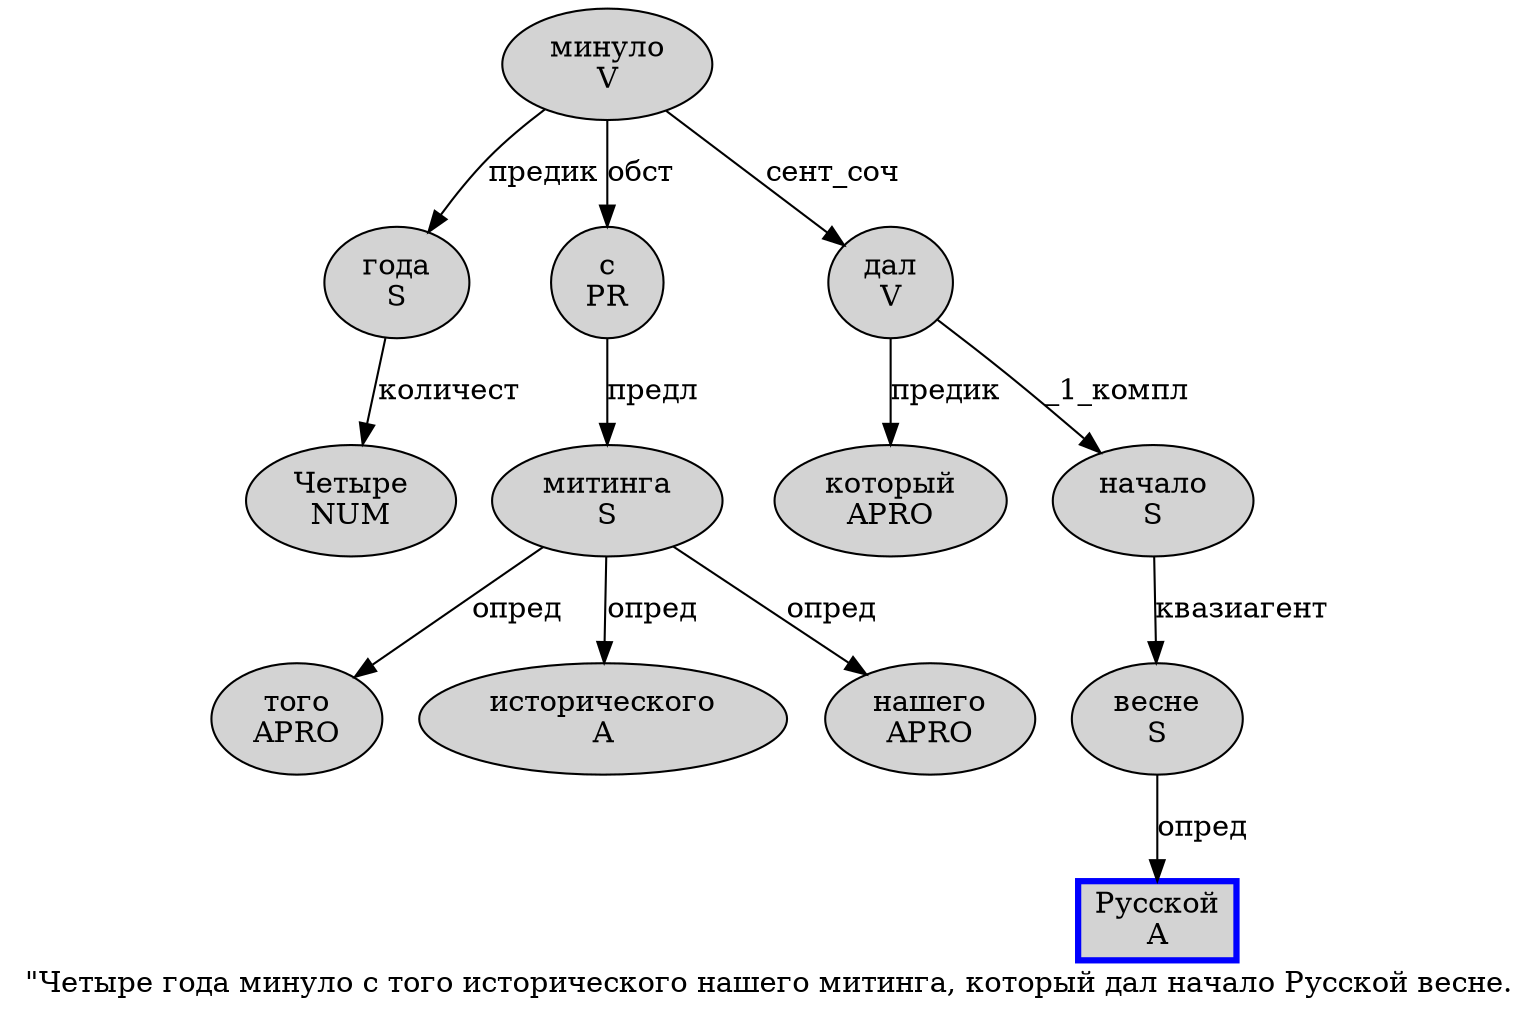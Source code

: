 digraph SENTENCE_353 {
	graph [label="\"Четыре года минуло с того исторического нашего митинга, который дал начало Русской весне."]
	node [style=filled]
		1 [label="Четыре
NUM" color="" fillcolor=lightgray penwidth=1 shape=ellipse]
		2 [label="года
S" color="" fillcolor=lightgray penwidth=1 shape=ellipse]
		3 [label="минуло
V" color="" fillcolor=lightgray penwidth=1 shape=ellipse]
		4 [label="с
PR" color="" fillcolor=lightgray penwidth=1 shape=ellipse]
		5 [label="того
APRO" color="" fillcolor=lightgray penwidth=1 shape=ellipse]
		6 [label="исторического
A" color="" fillcolor=lightgray penwidth=1 shape=ellipse]
		7 [label="нашего
APRO" color="" fillcolor=lightgray penwidth=1 shape=ellipse]
		8 [label="митинга
S" color="" fillcolor=lightgray penwidth=1 shape=ellipse]
		10 [label="который
APRO" color="" fillcolor=lightgray penwidth=1 shape=ellipse]
		11 [label="дал
V" color="" fillcolor=lightgray penwidth=1 shape=ellipse]
		12 [label="начало
S" color="" fillcolor=lightgray penwidth=1 shape=ellipse]
		13 [label="Русской
A" color=blue fillcolor=lightgray penwidth=3 shape=box]
		14 [label="весне
S" color="" fillcolor=lightgray penwidth=1 shape=ellipse]
			3 -> 2 [label="предик"]
			3 -> 4 [label="обст"]
			3 -> 11 [label="сент_соч"]
			12 -> 14 [label="квазиагент"]
			2 -> 1 [label="количест"]
			14 -> 13 [label="опред"]
			4 -> 8 [label="предл"]
			11 -> 10 [label="предик"]
			11 -> 12 [label="_1_компл"]
			8 -> 5 [label="опред"]
			8 -> 6 [label="опред"]
			8 -> 7 [label="опред"]
}